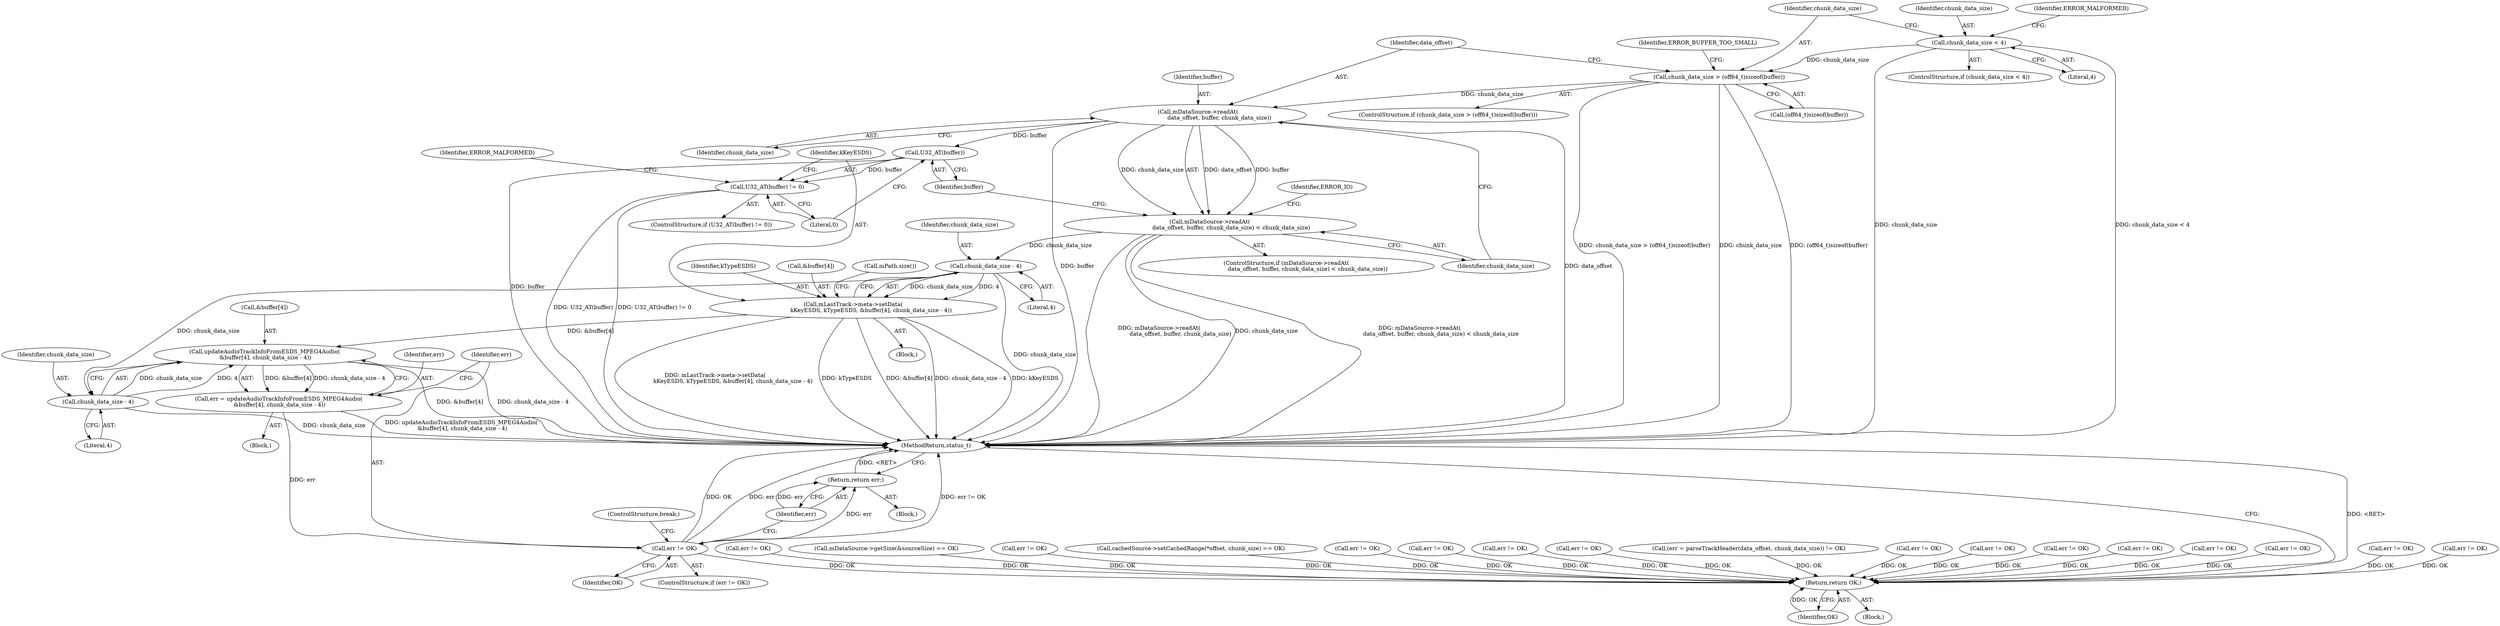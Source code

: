 digraph "0_Android_463a6f807e187828442949d1924e143cf07778c6@API" {
"1002074" [label="(Call,mDataSource->readAt(\n                        data_offset, buffer, chunk_data_size))"];
"1002063" [label="(Call,chunk_data_size > (off64_t)sizeof(buffer))"];
"1002055" [label="(Call,chunk_data_size < 4)"];
"1002073" [label="(Call,mDataSource->readAt(\n                        data_offset, buffer, chunk_data_size) < chunk_data_size)"];
"1002097" [label="(Call,chunk_data_size - 4)"];
"1002090" [label="(Call,mLastTrack->meta->setData(\n                    kKeyESDS, kTypeESDS, &buffer[4], chunk_data_size - 4))"];
"1002120" [label="(Call,updateAudioTrackInfoFromESDS_MPEG4Audio(\n &buffer[4], chunk_data_size - 4))"];
"1002118" [label="(Call,err = updateAudioTrackInfoFromESDS_MPEG4Audio(\n &buffer[4], chunk_data_size - 4))"];
"1002129" [label="(Call,err != OK)"];
"1002133" [label="(Return,return err;)"];
"1002916" [label="(Return,return OK;)"];
"1002125" [label="(Call,chunk_data_size - 4)"];
"1002084" [label="(Call,U32_AT(buffer))"];
"1002083" [label="(Call,U32_AT(buffer) != 0)"];
"1002098" [label="(Identifier,chunk_data_size)"];
"1002073" [label="(Call,mDataSource->readAt(\n                        data_offset, buffer, chunk_data_size) < chunk_data_size)"];
"1002131" [label="(Identifier,OK)"];
"1002118" [label="(Call,err = updateAudioTrackInfoFromESDS_MPEG4Audio(\n &buffer[4], chunk_data_size - 4))"];
"1002055" [label="(Call,chunk_data_size < 4)"];
"1002071" [label="(Identifier,ERROR_BUFFER_TOO_SMALL)"];
"1002103" [label="(Call,mPath.size())"];
"1002127" [label="(Literal,4)"];
"1001610" [label="(Call,err != OK)"];
"1002295" [label="(Call,err != OK)"];
"1002133" [label="(Return,return err;)"];
"1001824" [label="(Call,err != OK)"];
"1000191" [label="(Call,mDataSource->getSize(&sourceSize) == OK)"];
"1002917" [label="(Identifier,OK)"];
"1001744" [label="(Call,err != OK)"];
"1002076" [label="(Identifier,buffer)"];
"1002128" [label="(ControlStructure,if (err != OK))"];
"1002085" [label="(Identifier,buffer)"];
"1002084" [label="(Call,U32_AT(buffer))"];
"1002134" [label="(Identifier,err)"];
"1002120" [label="(Call,updateAudioTrackInfoFromESDS_MPEG4Audio(\n &buffer[4], chunk_data_size - 4))"];
"1000394" [label="(Call,cachedSource->setCachedRange(*offset, chunk_size) == OK)"];
"1000565" [label="(Call,err != OK)"];
"1002121" [label="(Call,&buffer[4])"];
"1002097" [label="(Call,chunk_data_size - 4)"];
"1002099" [label="(Literal,4)"];
"1002093" [label="(Call,&buffer[4])"];
"1002119" [label="(Identifier,err)"];
"1002866" [label="(Call,err != OK)"];
"1002054" [label="(ControlStructure,if (chunk_data_size < 4))"];
"1002063" [label="(Call,chunk_data_size > (off64_t)sizeof(buffer))"];
"1002060" [label="(Identifier,ERROR_MALFORMED)"];
"1002074" [label="(Call,mDataSource->readAt(\n                        data_offset, buffer, chunk_data_size))"];
"1001772" [label="(Call,err != OK)"];
"1002077" [label="(Identifier,chunk_data_size)"];
"1002072" [label="(ControlStructure,if (mDataSource->readAt(\n                        data_offset, buffer, chunk_data_size) < chunk_data_size))"];
"1001475" [label="(Call,err != OK)"];
"1000988" [label="(Call,(err = parseTrackHeader(data_offset, chunk_data_size)) != OK)"];
"1002089" [label="(Identifier,ERROR_MALFORMED)"];
"1002049" [label="(Block,)"];
"1002330" [label="(Call,err != OK)"];
"1002081" [label="(Identifier,ERROR_IO)"];
"1002083" [label="(Call,U32_AT(buffer) != 0)"];
"1002075" [label="(Identifier,data_offset)"];
"1002916" [label="(Return,return OK;)"];
"1002091" [label="(Identifier,kKeyESDS)"];
"1002078" [label="(Identifier,chunk_data_size)"];
"1002132" [label="(Block,)"];
"1001992" [label="(Call,err != OK)"];
"1002065" [label="(Call,(off64_t)sizeof(buffer))"];
"1002092" [label="(Identifier,kTypeESDS)"];
"1002116" [label="(Block,)"];
"1002057" [label="(Literal,4)"];
"1002064" [label="(Identifier,chunk_data_size)"];
"1002056" [label="(Identifier,chunk_data_size)"];
"1001973" [label="(Call,err != OK)"];
"1001954" [label="(Call,err != OK)"];
"1002125" [label="(Call,chunk_data_size - 4)"];
"1002129" [label="(Call,err != OK)"];
"1002090" [label="(Call,mLastTrack->meta->setData(\n                    kKeyESDS, kTypeESDS, &buffer[4], chunk_data_size - 4))"];
"1002082" [label="(ControlStructure,if (U32_AT(buffer) != 0))"];
"1002135" [label="(ControlStructure,break;)"];
"1002918" [label="(MethodReturn,status_t)"];
"1001791" [label="(Call,err != OK)"];
"1002130" [label="(Identifier,err)"];
"1000106" [label="(Block,)"];
"1002086" [label="(Literal,0)"];
"1002126" [label="(Identifier,chunk_data_size)"];
"1000493" [label="(Call,err != OK)"];
"1002062" [label="(ControlStructure,if (chunk_data_size > (off64_t)sizeof(buffer)))"];
"1002074" -> "1002073"  [label="AST: "];
"1002074" -> "1002077"  [label="CFG: "];
"1002075" -> "1002074"  [label="AST: "];
"1002076" -> "1002074"  [label="AST: "];
"1002077" -> "1002074"  [label="AST: "];
"1002078" -> "1002074"  [label="CFG: "];
"1002074" -> "1002918"  [label="DDG: data_offset"];
"1002074" -> "1002918"  [label="DDG: buffer"];
"1002074" -> "1002073"  [label="DDG: data_offset"];
"1002074" -> "1002073"  [label="DDG: buffer"];
"1002074" -> "1002073"  [label="DDG: chunk_data_size"];
"1002063" -> "1002074"  [label="DDG: chunk_data_size"];
"1002074" -> "1002084"  [label="DDG: buffer"];
"1002063" -> "1002062"  [label="AST: "];
"1002063" -> "1002065"  [label="CFG: "];
"1002064" -> "1002063"  [label="AST: "];
"1002065" -> "1002063"  [label="AST: "];
"1002071" -> "1002063"  [label="CFG: "];
"1002075" -> "1002063"  [label="CFG: "];
"1002063" -> "1002918"  [label="DDG: (off64_t)sizeof(buffer)"];
"1002063" -> "1002918"  [label="DDG: chunk_data_size > (off64_t)sizeof(buffer)"];
"1002063" -> "1002918"  [label="DDG: chunk_data_size"];
"1002055" -> "1002063"  [label="DDG: chunk_data_size"];
"1002055" -> "1002054"  [label="AST: "];
"1002055" -> "1002057"  [label="CFG: "];
"1002056" -> "1002055"  [label="AST: "];
"1002057" -> "1002055"  [label="AST: "];
"1002060" -> "1002055"  [label="CFG: "];
"1002064" -> "1002055"  [label="CFG: "];
"1002055" -> "1002918"  [label="DDG: chunk_data_size < 4"];
"1002055" -> "1002918"  [label="DDG: chunk_data_size"];
"1002073" -> "1002072"  [label="AST: "];
"1002073" -> "1002078"  [label="CFG: "];
"1002078" -> "1002073"  [label="AST: "];
"1002081" -> "1002073"  [label="CFG: "];
"1002085" -> "1002073"  [label="CFG: "];
"1002073" -> "1002918"  [label="DDG: mDataSource->readAt(\n                        data_offset, buffer, chunk_data_size) < chunk_data_size"];
"1002073" -> "1002918"  [label="DDG: chunk_data_size"];
"1002073" -> "1002918"  [label="DDG: mDataSource->readAt(\n                        data_offset, buffer, chunk_data_size)"];
"1002073" -> "1002097"  [label="DDG: chunk_data_size"];
"1002097" -> "1002090"  [label="AST: "];
"1002097" -> "1002099"  [label="CFG: "];
"1002098" -> "1002097"  [label="AST: "];
"1002099" -> "1002097"  [label="AST: "];
"1002090" -> "1002097"  [label="CFG: "];
"1002097" -> "1002918"  [label="DDG: chunk_data_size"];
"1002097" -> "1002090"  [label="DDG: chunk_data_size"];
"1002097" -> "1002090"  [label="DDG: 4"];
"1002097" -> "1002125"  [label="DDG: chunk_data_size"];
"1002090" -> "1002049"  [label="AST: "];
"1002091" -> "1002090"  [label="AST: "];
"1002092" -> "1002090"  [label="AST: "];
"1002093" -> "1002090"  [label="AST: "];
"1002103" -> "1002090"  [label="CFG: "];
"1002090" -> "1002918"  [label="DDG: chunk_data_size - 4"];
"1002090" -> "1002918"  [label="DDG: kKeyESDS"];
"1002090" -> "1002918"  [label="DDG: mLastTrack->meta->setData(\n                    kKeyESDS, kTypeESDS, &buffer[4], chunk_data_size - 4)"];
"1002090" -> "1002918"  [label="DDG: kTypeESDS"];
"1002090" -> "1002918"  [label="DDG: &buffer[4]"];
"1002090" -> "1002120"  [label="DDG: &buffer[4]"];
"1002120" -> "1002118"  [label="AST: "];
"1002120" -> "1002125"  [label="CFG: "];
"1002121" -> "1002120"  [label="AST: "];
"1002125" -> "1002120"  [label="AST: "];
"1002118" -> "1002120"  [label="CFG: "];
"1002120" -> "1002918"  [label="DDG: &buffer[4]"];
"1002120" -> "1002918"  [label="DDG: chunk_data_size - 4"];
"1002120" -> "1002118"  [label="DDG: &buffer[4]"];
"1002120" -> "1002118"  [label="DDG: chunk_data_size - 4"];
"1002125" -> "1002120"  [label="DDG: chunk_data_size"];
"1002125" -> "1002120"  [label="DDG: 4"];
"1002118" -> "1002116"  [label="AST: "];
"1002119" -> "1002118"  [label="AST: "];
"1002130" -> "1002118"  [label="CFG: "];
"1002118" -> "1002918"  [label="DDG: updateAudioTrackInfoFromESDS_MPEG4Audio(\n &buffer[4], chunk_data_size - 4)"];
"1002118" -> "1002129"  [label="DDG: err"];
"1002129" -> "1002128"  [label="AST: "];
"1002129" -> "1002131"  [label="CFG: "];
"1002130" -> "1002129"  [label="AST: "];
"1002131" -> "1002129"  [label="AST: "];
"1002134" -> "1002129"  [label="CFG: "];
"1002135" -> "1002129"  [label="CFG: "];
"1002129" -> "1002918"  [label="DDG: OK"];
"1002129" -> "1002918"  [label="DDG: err"];
"1002129" -> "1002918"  [label="DDG: err != OK"];
"1002129" -> "1002133"  [label="DDG: err"];
"1002129" -> "1002916"  [label="DDG: OK"];
"1002133" -> "1002132"  [label="AST: "];
"1002133" -> "1002134"  [label="CFG: "];
"1002134" -> "1002133"  [label="AST: "];
"1002918" -> "1002133"  [label="CFG: "];
"1002133" -> "1002918"  [label="DDG: <RET>"];
"1002134" -> "1002133"  [label="DDG: err"];
"1002916" -> "1000106"  [label="AST: "];
"1002916" -> "1002917"  [label="CFG: "];
"1002917" -> "1002916"  [label="AST: "];
"1002918" -> "1002916"  [label="CFG: "];
"1002916" -> "1002918"  [label="DDG: <RET>"];
"1002917" -> "1002916"  [label="DDG: OK"];
"1002866" -> "1002916"  [label="DDG: OK"];
"1002295" -> "1002916"  [label="DDG: OK"];
"1000191" -> "1002916"  [label="DDG: OK"];
"1001744" -> "1002916"  [label="DDG: OK"];
"1000493" -> "1002916"  [label="DDG: OK"];
"1000565" -> "1002916"  [label="DDG: OK"];
"1001772" -> "1002916"  [label="DDG: OK"];
"1001791" -> "1002916"  [label="DDG: OK"];
"1000394" -> "1002916"  [label="DDG: OK"];
"1001973" -> "1002916"  [label="DDG: OK"];
"1001475" -> "1002916"  [label="DDG: OK"];
"1001610" -> "1002916"  [label="DDG: OK"];
"1001992" -> "1002916"  [label="DDG: OK"];
"1001954" -> "1002916"  [label="DDG: OK"];
"1000988" -> "1002916"  [label="DDG: OK"];
"1001824" -> "1002916"  [label="DDG: OK"];
"1002330" -> "1002916"  [label="DDG: OK"];
"1002125" -> "1002127"  [label="CFG: "];
"1002126" -> "1002125"  [label="AST: "];
"1002127" -> "1002125"  [label="AST: "];
"1002125" -> "1002918"  [label="DDG: chunk_data_size"];
"1002084" -> "1002083"  [label="AST: "];
"1002084" -> "1002085"  [label="CFG: "];
"1002085" -> "1002084"  [label="AST: "];
"1002086" -> "1002084"  [label="CFG: "];
"1002084" -> "1002918"  [label="DDG: buffer"];
"1002084" -> "1002083"  [label="DDG: buffer"];
"1002083" -> "1002082"  [label="AST: "];
"1002083" -> "1002086"  [label="CFG: "];
"1002086" -> "1002083"  [label="AST: "];
"1002089" -> "1002083"  [label="CFG: "];
"1002091" -> "1002083"  [label="CFG: "];
"1002083" -> "1002918"  [label="DDG: U32_AT(buffer) != 0"];
"1002083" -> "1002918"  [label="DDG: U32_AT(buffer)"];
}
